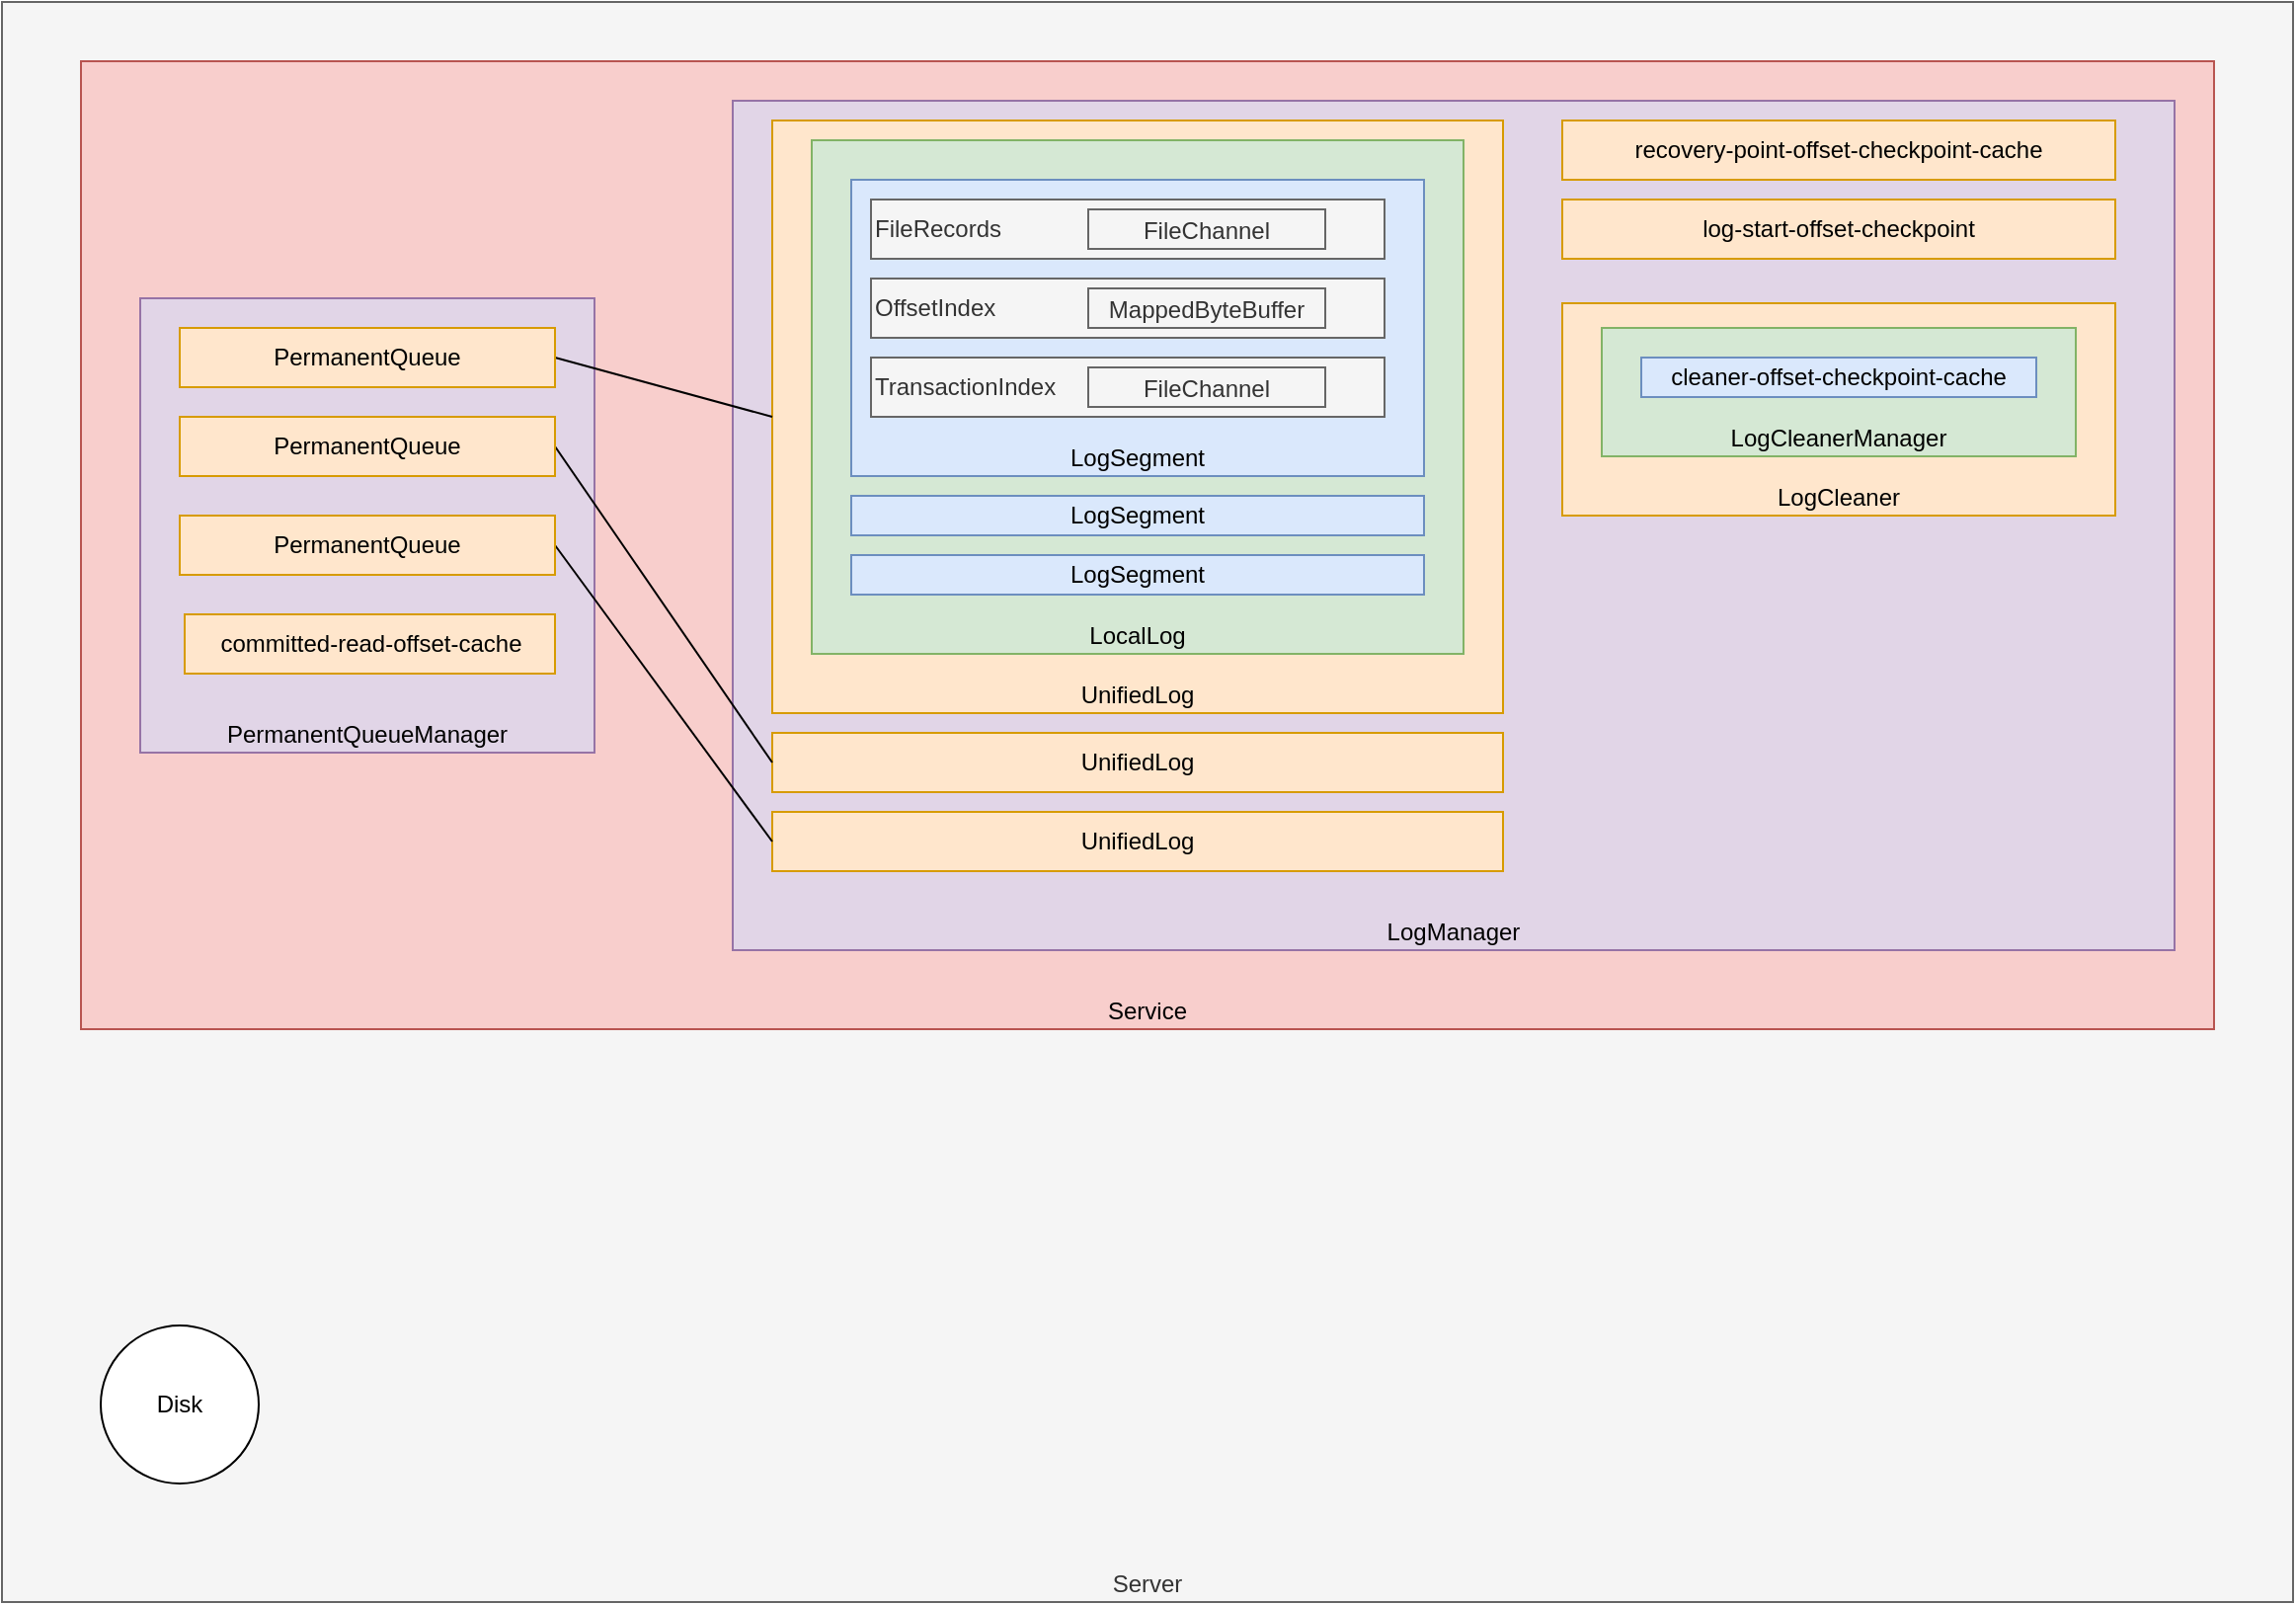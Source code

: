 <mxfile version="20.4.0" type="github">
  <diagram id="Gf4NQcPV5JxARg6MfiYW" name="第 1 页">
    <mxGraphModel dx="2381" dy="897" grid="1" gridSize="10" guides="1" tooltips="1" connect="1" arrows="1" fold="1" page="1" pageScale="1" pageWidth="827" pageHeight="1169" math="0" shadow="0">
      <root>
        <mxCell id="0" />
        <mxCell id="1" parent="0" />
        <mxCell id="EZ6cKPWOSQVe2YPvfRYL-9" value="Server" style="rounded=0;whiteSpace=wrap;html=1;verticalAlign=bottom;fillColor=#f5f5f5;fontColor=#333333;strokeColor=#666666;" vertex="1" parent="1">
          <mxGeometry x="-80" y="20" width="1160" height="810" as="geometry" />
        </mxCell>
        <mxCell id="EZ6cKPWOSQVe2YPvfRYL-1" value="Service" style="rounded=0;whiteSpace=wrap;html=1;verticalAlign=bottom;fillColor=#f8cecc;strokeColor=#b85450;" vertex="1" parent="1">
          <mxGeometry x="-40" y="50" width="1080" height="490" as="geometry" />
        </mxCell>
        <mxCell id="EZ6cKPWOSQVe2YPvfRYL-3" value="LogManager" style="rounded=0;whiteSpace=wrap;html=1;verticalAlign=bottom;fillColor=#e1d5e7;strokeColor=#9673a6;" vertex="1" parent="1">
          <mxGeometry x="290" y="70" width="730" height="430" as="geometry" />
        </mxCell>
        <mxCell id="EZ6cKPWOSQVe2YPvfRYL-6" value="Disk" style="ellipse;whiteSpace=wrap;html=1;aspect=fixed;" vertex="1" parent="1">
          <mxGeometry x="-30" y="690" width="80" height="80" as="geometry" />
        </mxCell>
        <mxCell id="EZ6cKPWOSQVe2YPvfRYL-10" value="UnifiedLog" style="rounded=0;whiteSpace=wrap;html=1;verticalAlign=bottom;fillColor=#ffe6cc;strokeColor=#d79b00;" vertex="1" parent="1">
          <mxGeometry x="310" y="80" width="370" height="300" as="geometry" />
        </mxCell>
        <mxCell id="EZ6cKPWOSQVe2YPvfRYL-11" value="UnifiedLog" style="rounded=0;whiteSpace=wrap;html=1;verticalAlign=middle;fillColor=#ffe6cc;strokeColor=#d79b00;" vertex="1" parent="1">
          <mxGeometry x="310" y="390" width="370" height="30" as="geometry" />
        </mxCell>
        <mxCell id="EZ6cKPWOSQVe2YPvfRYL-12" value="UnifiedLog" style="rounded=0;whiteSpace=wrap;html=1;verticalAlign=middle;fillColor=#ffe6cc;strokeColor=#d79b00;" vertex="1" parent="1">
          <mxGeometry x="310" y="430" width="370" height="30" as="geometry" />
        </mxCell>
        <mxCell id="EZ6cKPWOSQVe2YPvfRYL-13" value="LocalLog" style="rounded=0;whiteSpace=wrap;html=1;verticalAlign=bottom;fillColor=#d5e8d4;strokeColor=#82b366;" vertex="1" parent="1">
          <mxGeometry x="330" y="90" width="330" height="260" as="geometry" />
        </mxCell>
        <mxCell id="EZ6cKPWOSQVe2YPvfRYL-14" value="LogSegment" style="rounded=0;whiteSpace=wrap;html=1;verticalAlign=bottom;fillColor=#dae8fc;strokeColor=#6c8ebf;" vertex="1" parent="1">
          <mxGeometry x="350" y="110" width="290" height="150" as="geometry" />
        </mxCell>
        <mxCell id="EZ6cKPWOSQVe2YPvfRYL-16" value="LogSegment" style="rounded=0;whiteSpace=wrap;html=1;verticalAlign=middle;fillColor=#dae8fc;strokeColor=#6c8ebf;" vertex="1" parent="1">
          <mxGeometry x="350" y="270" width="290" height="20" as="geometry" />
        </mxCell>
        <mxCell id="EZ6cKPWOSQVe2YPvfRYL-17" value="FileRecords" style="rounded=0;whiteSpace=wrap;html=1;verticalAlign=middle;align=left;fillColor=#f5f5f5;fontColor=#333333;strokeColor=#666666;" vertex="1" parent="1">
          <mxGeometry x="360" y="120" width="260" height="30" as="geometry" />
        </mxCell>
        <mxCell id="EZ6cKPWOSQVe2YPvfRYL-18" value="FileChannel" style="rounded=0;whiteSpace=wrap;html=1;verticalAlign=bottom;fillColor=#f5f5f5;fontColor=#333333;strokeColor=#666666;" vertex="1" parent="1">
          <mxGeometry x="470" y="125" width="120" height="20" as="geometry" />
        </mxCell>
        <mxCell id="EZ6cKPWOSQVe2YPvfRYL-19" value="OffsetIndex" style="rounded=0;whiteSpace=wrap;html=1;verticalAlign=middle;align=left;fillColor=#f5f5f5;fontColor=#333333;strokeColor=#666666;" vertex="1" parent="1">
          <mxGeometry x="360" y="160" width="260" height="30" as="geometry" />
        </mxCell>
        <mxCell id="EZ6cKPWOSQVe2YPvfRYL-20" value="MappedByteBuffer" style="rounded=0;whiteSpace=wrap;html=1;verticalAlign=bottom;fillColor=#f5f5f5;fontColor=#333333;strokeColor=#666666;" vertex="1" parent="1">
          <mxGeometry x="470" y="165" width="120" height="20" as="geometry" />
        </mxCell>
        <mxCell id="EZ6cKPWOSQVe2YPvfRYL-22" value="TransactionIndex" style="rounded=0;whiteSpace=wrap;html=1;verticalAlign=middle;align=left;fillColor=#f5f5f5;fontColor=#333333;strokeColor=#666666;" vertex="1" parent="1">
          <mxGeometry x="360" y="200" width="260" height="30" as="geometry" />
        </mxCell>
        <mxCell id="EZ6cKPWOSQVe2YPvfRYL-23" value="FileChannel" style="rounded=0;whiteSpace=wrap;html=1;verticalAlign=bottom;fillColor=#f5f5f5;fontColor=#333333;strokeColor=#666666;" vertex="1" parent="1">
          <mxGeometry x="470" y="205" width="120" height="20" as="geometry" />
        </mxCell>
        <mxCell id="EZ6cKPWOSQVe2YPvfRYL-24" value="LogSegment" style="rounded=0;whiteSpace=wrap;html=1;verticalAlign=middle;fillColor=#dae8fc;strokeColor=#6c8ebf;" vertex="1" parent="1">
          <mxGeometry x="350" y="300" width="290" height="20" as="geometry" />
        </mxCell>
        <mxCell id="EZ6cKPWOSQVe2YPvfRYL-26" value="recovery-point-offset-checkpoint-cache" style="rounded=0;whiteSpace=wrap;html=1;verticalAlign=middle;fillColor=#ffe6cc;strokeColor=#d79b00;" vertex="1" parent="1">
          <mxGeometry x="710" y="80" width="280" height="30" as="geometry" />
        </mxCell>
        <mxCell id="EZ6cKPWOSQVe2YPvfRYL-27" value="log-start-offset-checkpoint" style="rounded=0;whiteSpace=wrap;html=1;verticalAlign=middle;fillColor=#ffe6cc;strokeColor=#d79b00;" vertex="1" parent="1">
          <mxGeometry x="710" y="120" width="280" height="30" as="geometry" />
        </mxCell>
        <mxCell id="EZ6cKPWOSQVe2YPvfRYL-28" value="LogCleaner" style="rounded=0;whiteSpace=wrap;html=1;verticalAlign=bottom;fillColor=#ffe6cc;strokeColor=#d79b00;" vertex="1" parent="1">
          <mxGeometry x="710" y="172.5" width="280" height="107.5" as="geometry" />
        </mxCell>
        <mxCell id="EZ6cKPWOSQVe2YPvfRYL-29" value="LogCleanerManager" style="rounded=0;whiteSpace=wrap;html=1;verticalAlign=bottom;fillColor=#d5e8d4;strokeColor=#82b366;" vertex="1" parent="1">
          <mxGeometry x="730" y="185" width="240" height="65" as="geometry" />
        </mxCell>
        <mxCell id="EZ6cKPWOSQVe2YPvfRYL-30" value="cleaner-offset-checkpoint-cache" style="rounded=0;whiteSpace=wrap;html=1;verticalAlign=middle;fillColor=#dae8fc;strokeColor=#6c8ebf;" vertex="1" parent="1">
          <mxGeometry x="750" y="200" width="200" height="20" as="geometry" />
        </mxCell>
        <mxCell id="EZ6cKPWOSQVe2YPvfRYL-32" value="PermanentQueueManager" style="rounded=0;whiteSpace=wrap;html=1;verticalAlign=bottom;fillColor=#e1d5e7;strokeColor=#9673a6;" vertex="1" parent="1">
          <mxGeometry x="-10" y="170" width="230" height="230" as="geometry" />
        </mxCell>
        <mxCell id="EZ6cKPWOSQVe2YPvfRYL-37" value="" style="rounded=0;orthogonalLoop=1;jettySize=auto;html=1;fontColor=#000000;entryX=0;entryY=0.5;entryDx=0;entryDy=0;endArrow=none;endFill=0;exitX=1;exitY=0.5;exitDx=0;exitDy=0;" edge="1" parent="1" source="EZ6cKPWOSQVe2YPvfRYL-33" target="EZ6cKPWOSQVe2YPvfRYL-10">
          <mxGeometry relative="1" as="geometry" />
        </mxCell>
        <mxCell id="EZ6cKPWOSQVe2YPvfRYL-33" value="PermanentQueue" style="rounded=0;whiteSpace=wrap;html=1;verticalAlign=middle;fillColor=#ffe6cc;strokeColor=#d79b00;" vertex="1" parent="1">
          <mxGeometry x="10" y="185" width="190" height="30" as="geometry" />
        </mxCell>
        <mxCell id="EZ6cKPWOSQVe2YPvfRYL-34" value="committed-read-offset-cache" style="rounded=0;whiteSpace=wrap;html=1;verticalAlign=middle;fillColor=#ffe6cc;strokeColor=#d79b00;" vertex="1" parent="1">
          <mxGeometry x="12.5" y="330" width="187.5" height="30" as="geometry" />
        </mxCell>
        <mxCell id="EZ6cKPWOSQVe2YPvfRYL-38" value="" style="rounded=0;orthogonalLoop=1;jettySize=auto;html=1;fontColor=#000000;entryX=0;entryY=0.5;entryDx=0;entryDy=0;exitX=1;exitY=0.5;exitDx=0;exitDy=0;endArrow=none;endFill=0;" edge="1" parent="1" source="EZ6cKPWOSQVe2YPvfRYL-35" target="EZ6cKPWOSQVe2YPvfRYL-11">
          <mxGeometry relative="1" as="geometry" />
        </mxCell>
        <mxCell id="EZ6cKPWOSQVe2YPvfRYL-35" value="PermanentQueue" style="rounded=0;whiteSpace=wrap;html=1;verticalAlign=middle;fillColor=#ffe6cc;strokeColor=#d79b00;" vertex="1" parent="1">
          <mxGeometry x="10" y="230" width="190" height="30" as="geometry" />
        </mxCell>
        <mxCell id="EZ6cKPWOSQVe2YPvfRYL-39" value="" style="rounded=0;orthogonalLoop=1;jettySize=auto;html=1;fontColor=#000000;entryX=0;entryY=0.5;entryDx=0;entryDy=0;exitX=1;exitY=0.5;exitDx=0;exitDy=0;endArrow=none;endFill=0;" edge="1" parent="1" source="EZ6cKPWOSQVe2YPvfRYL-36" target="EZ6cKPWOSQVe2YPvfRYL-12">
          <mxGeometry relative="1" as="geometry" />
        </mxCell>
        <mxCell id="EZ6cKPWOSQVe2YPvfRYL-36" value="PermanentQueue" style="rounded=0;whiteSpace=wrap;html=1;verticalAlign=middle;fillColor=#ffe6cc;strokeColor=#d79b00;" vertex="1" parent="1">
          <mxGeometry x="10" y="280" width="190" height="30" as="geometry" />
        </mxCell>
      </root>
    </mxGraphModel>
  </diagram>
</mxfile>
